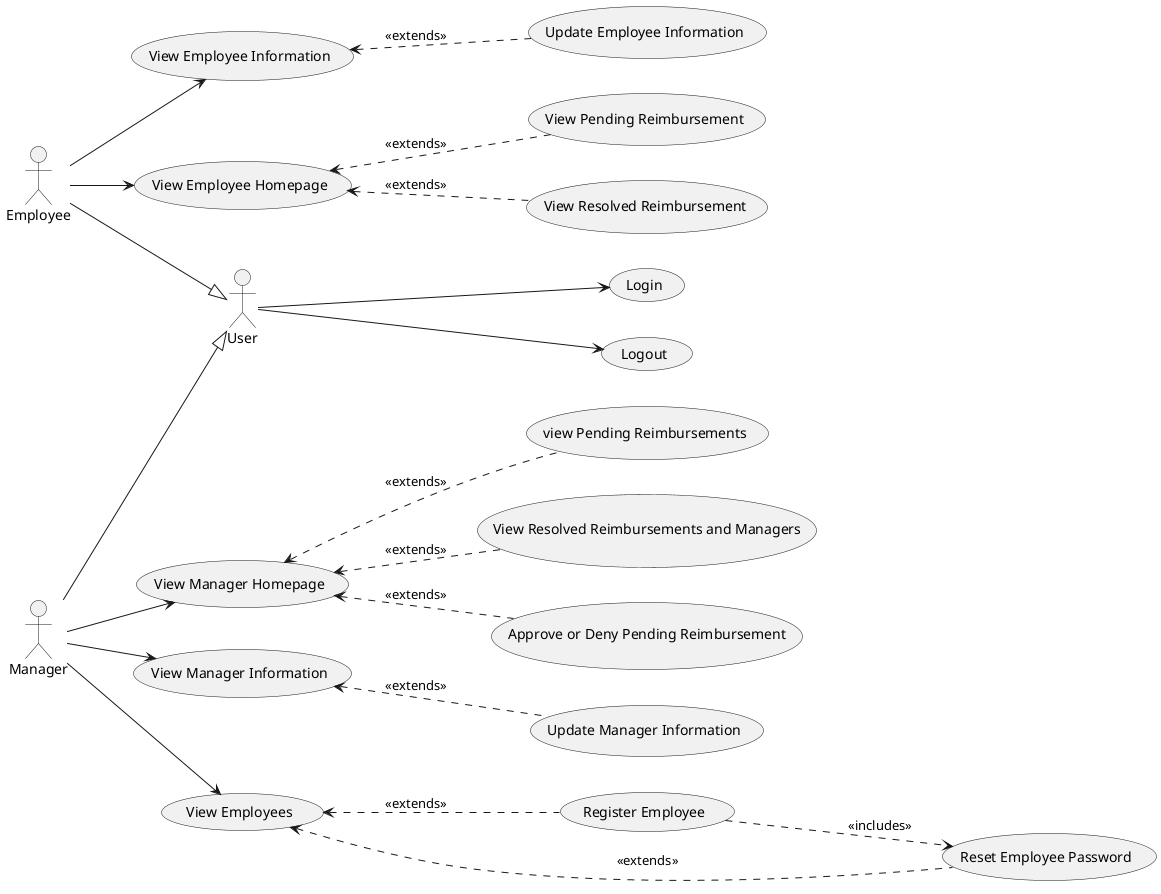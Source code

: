 @startuml
'https://plantuml.com/use-case-diagram

left to right direction

actor User
actor Employee
actor Manager

Employee --|> User
Manager --|> User

User --> (Login)
User --> (Logout)
Employee --> (View Employee Homepage)
Employee --> (View Employee Information)

(View Employee Homepage) <.. (View Pending Reimbursement): <<extends>>
(View Employee Homepage) <.. (View Resolved Reimbursement): <<extends>>
(View Employee Information) <.. (Update Employee Information): <<extends>>

Manager --> (View Manager Homepage)
Manager --> (View Manager Information)
Manager --> (View Employees)

(View Manager Information) <.. (Update Manager Information): <<extends>>
(View Manager Homepage) <.. (Approve or Deny Pending Reimbursement): <<extends>>
(View Manager Homepage) <.. (view Pending Reimbursements): <<extends>>
(View Manager Homepage) <.. (View Resolved Reimbursements and Managers): <<extends>>
(View Employees) <.. (Register Employee): <<extends>>
(View Employees) <.. (Reset Employee Password): <<extends>>

(Register Employee) ..> (Reset Employee Password): <<includes>>

@enduml